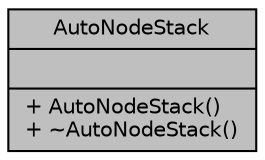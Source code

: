 digraph "AutoNodeStack"
{
 // LATEX_PDF_SIZE
  edge [fontname="Helvetica",fontsize="10",labelfontname="Helvetica",labelfontsize="10"];
  node [fontname="Helvetica",fontsize="10",shape=record];
  Node1 [label="{AutoNodeStack\n||+ AutoNodeStack()\l+ ~AutoNodeStack()\l}",height=0.2,width=0.4,color="black", fillcolor="grey75", style="filled", fontcolor="black",tooltip=" "];
}
